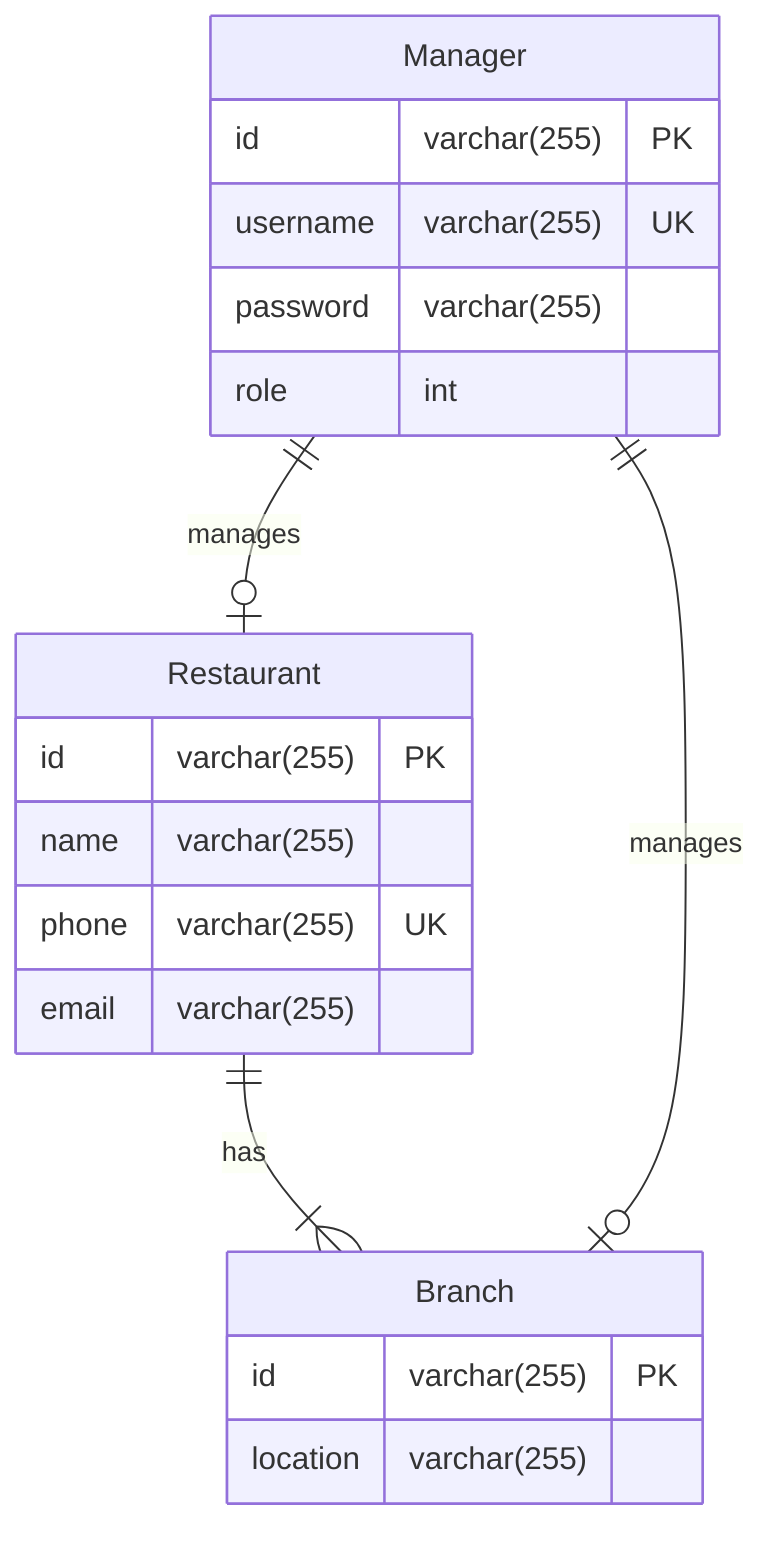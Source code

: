 erDiagram
    
    Manager {
        id varchar(255) PK
        username varchar(255) UK
        password varchar(255)
        role int
    }
    
    Restaurant {
        id varchar(255) PK
        name varchar(255)
        phone varchar(255) UK
        email varchar(255)
    }
    
    Branch {
        id varchar(255) PK
        location varchar(255)
    }
    
    Manager ||--o| Restaurant : manages
    Restaurant ||--|{ Branch : has
    Manager ||--o| Branch : manages